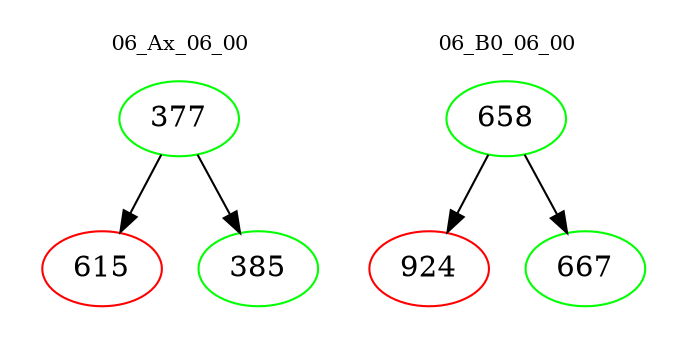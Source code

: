 digraph{
subgraph cluster_0 {
color = white
label = "06_Ax_06_00";
fontsize=10;
T0_377 [label="377", color="green"]
T0_377 -> T0_615 [color="black"]
T0_615 [label="615", color="red"]
T0_377 -> T0_385 [color="black"]
T0_385 [label="385", color="green"]
}
subgraph cluster_1 {
color = white
label = "06_B0_06_00";
fontsize=10;
T1_658 [label="658", color="green"]
T1_658 -> T1_924 [color="black"]
T1_924 [label="924", color="red"]
T1_658 -> T1_667 [color="black"]
T1_667 [label="667", color="green"]
}
}
